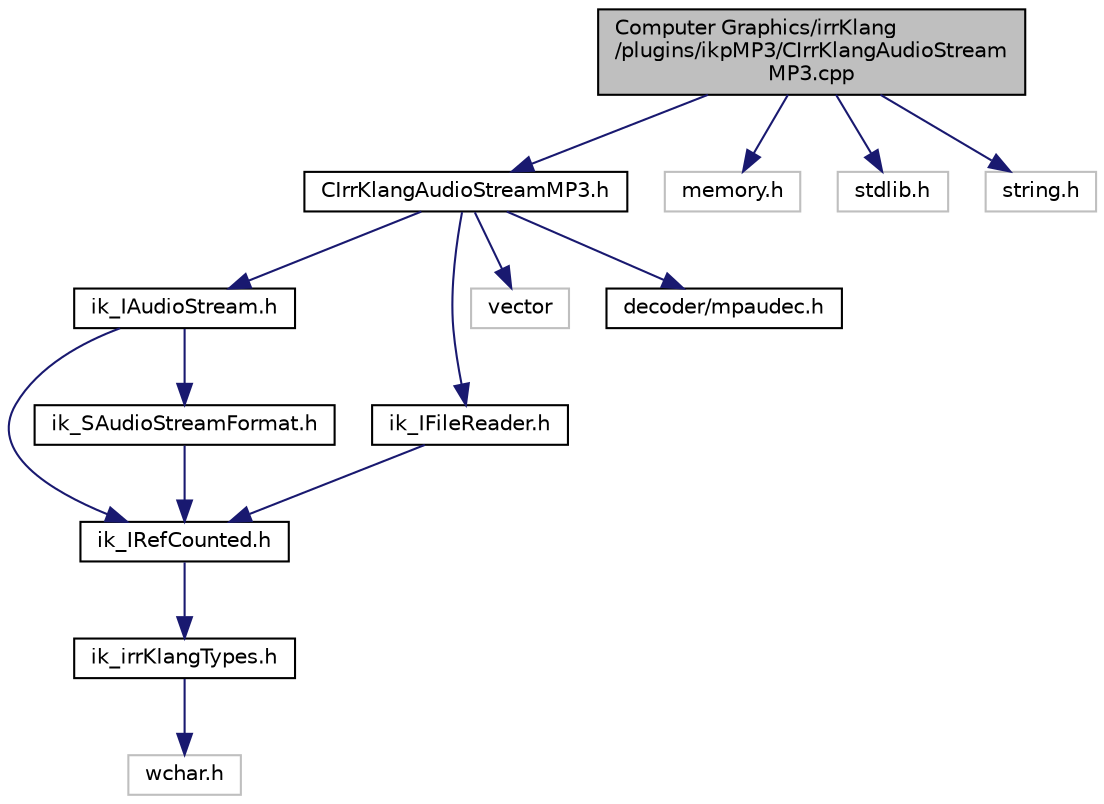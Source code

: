 digraph "Computer Graphics/irrKlang/plugins/ikpMP3/CIrrKlangAudioStreamMP3.cpp"
{
  bgcolor="transparent";
  edge [fontname="Helvetica",fontsize="10",labelfontname="Helvetica",labelfontsize="10"];
  node [fontname="Helvetica",fontsize="10",shape=record];
  Node1 [label="Computer Graphics/irrKlang\l/plugins/ikpMP3/CIrrKlangAudioStream\lMP3.cpp",height=0.2,width=0.4,color="black", fillcolor="grey75", style="filled", fontcolor="black"];
  Node1 -> Node2 [color="midnightblue",fontsize="10",style="solid",fontname="Helvetica"];
  Node2 [label="CIrrKlangAudioStreamMP3.h",height=0.2,width=0.4,color="black",URL="$CIrrKlangAudioStreamMP3_8h.html"];
  Node2 -> Node3 [color="midnightblue",fontsize="10",style="solid",fontname="Helvetica"];
  Node3 [label="ik_IAudioStream.h",height=0.2,width=0.4,color="black",URL="$ik__IAudioStream_8h.html"];
  Node3 -> Node4 [color="midnightblue",fontsize="10",style="solid",fontname="Helvetica"];
  Node4 [label="ik_IRefCounted.h",height=0.2,width=0.4,color="black",URL="$ik__IRefCounted_8h.html"];
  Node4 -> Node5 [color="midnightblue",fontsize="10",style="solid",fontname="Helvetica"];
  Node5 [label="ik_irrKlangTypes.h",height=0.2,width=0.4,color="black",URL="$ik__irrKlangTypes_8h.html"];
  Node5 -> Node6 [color="midnightblue",fontsize="10",style="solid",fontname="Helvetica"];
  Node6 [label="wchar.h",height=0.2,width=0.4,color="grey75"];
  Node3 -> Node7 [color="midnightblue",fontsize="10",style="solid",fontname="Helvetica"];
  Node7 [label="ik_SAudioStreamFormat.h",height=0.2,width=0.4,color="black",URL="$ik__SAudioStreamFormat_8h.html"];
  Node7 -> Node4 [color="midnightblue",fontsize="10",style="solid",fontname="Helvetica"];
  Node2 -> Node8 [color="midnightblue",fontsize="10",style="solid",fontname="Helvetica"];
  Node8 [label="ik_IFileReader.h",height=0.2,width=0.4,color="black",URL="$ik__IFileReader_8h.html"];
  Node8 -> Node4 [color="midnightblue",fontsize="10",style="solid",fontname="Helvetica"];
  Node2 -> Node9 [color="midnightblue",fontsize="10",style="solid",fontname="Helvetica"];
  Node9 [label="vector",height=0.2,width=0.4,color="grey75"];
  Node2 -> Node10 [color="midnightblue",fontsize="10",style="solid",fontname="Helvetica"];
  Node10 [label="decoder/mpaudec.h",height=0.2,width=0.4,color="black",URL="$mpaudec_8h.html"];
  Node1 -> Node11 [color="midnightblue",fontsize="10",style="solid",fontname="Helvetica"];
  Node11 [label="memory.h",height=0.2,width=0.4,color="grey75"];
  Node1 -> Node12 [color="midnightblue",fontsize="10",style="solid",fontname="Helvetica"];
  Node12 [label="stdlib.h",height=0.2,width=0.4,color="grey75"];
  Node1 -> Node13 [color="midnightblue",fontsize="10",style="solid",fontname="Helvetica"];
  Node13 [label="string.h",height=0.2,width=0.4,color="grey75"];
}
